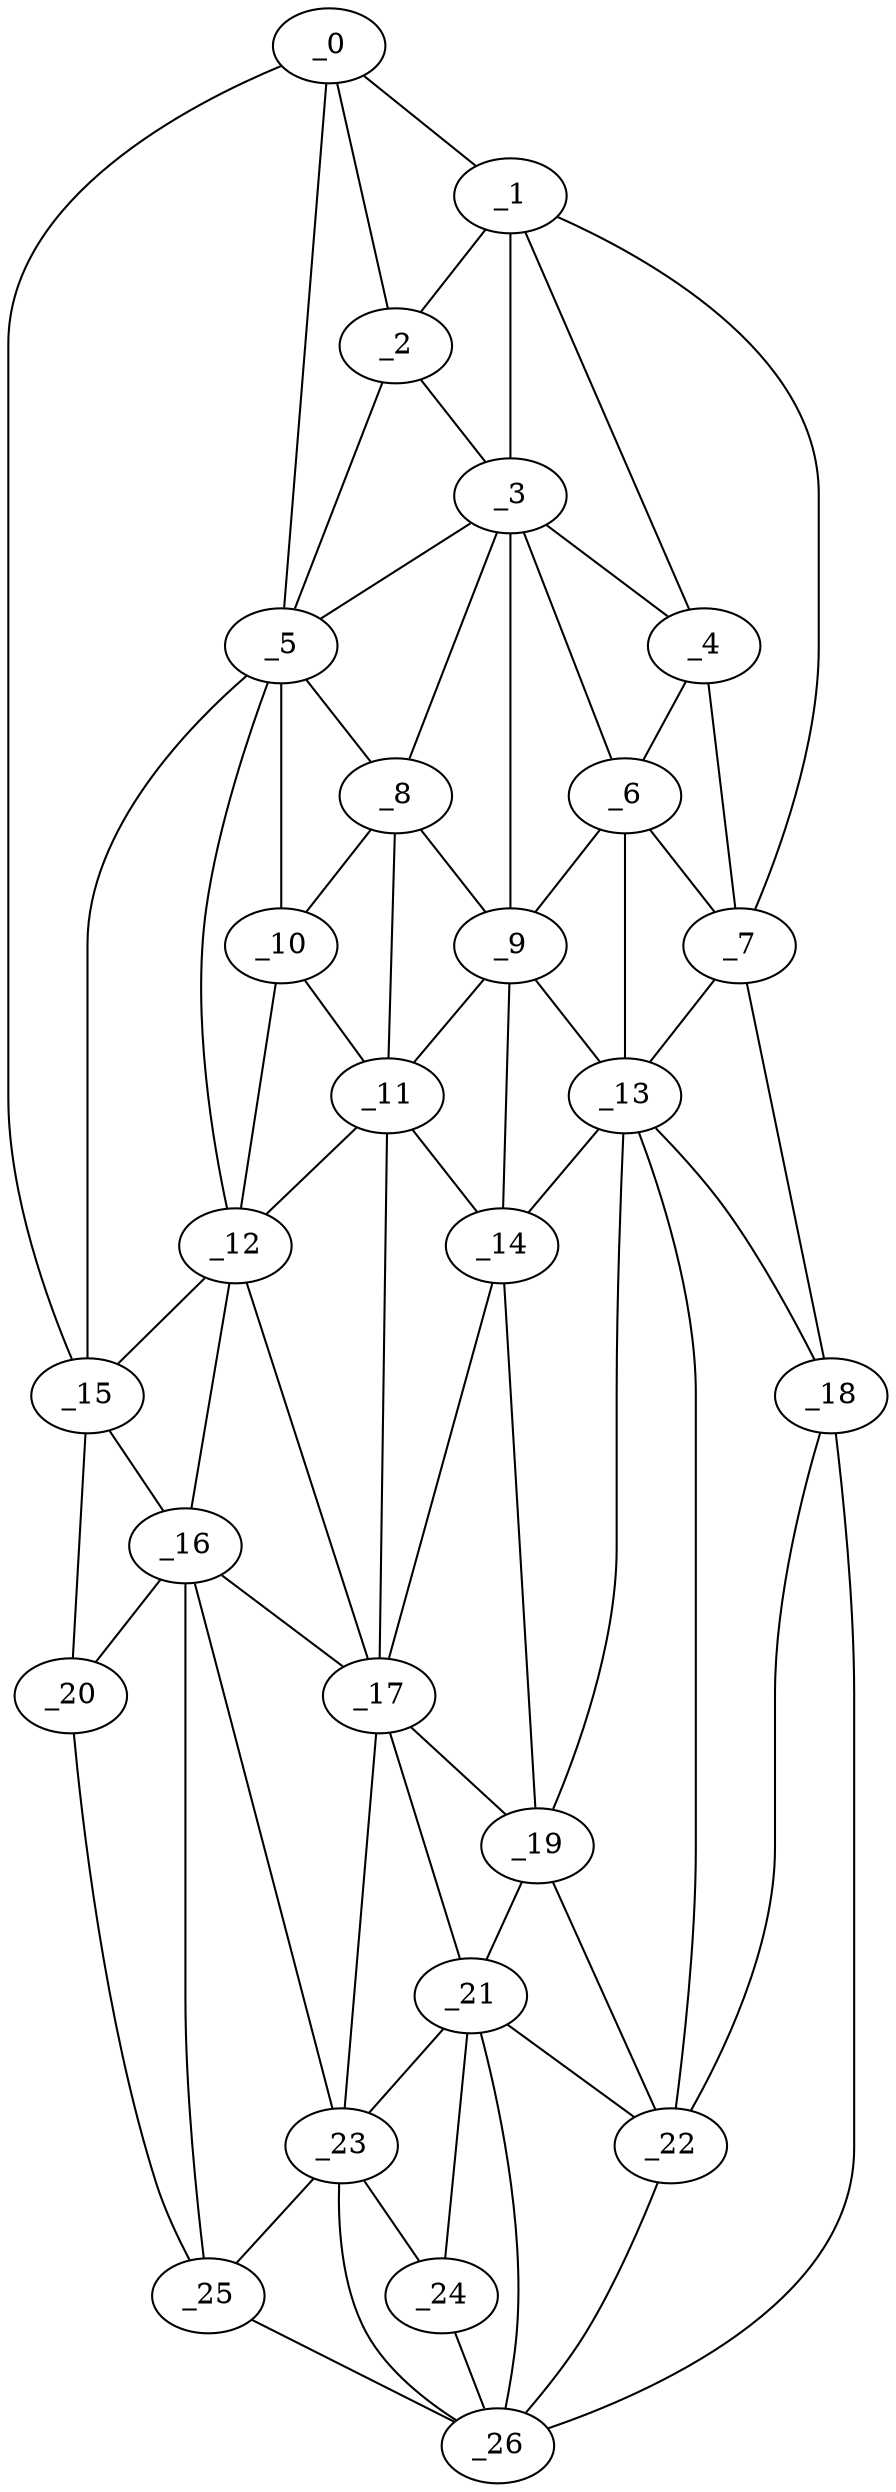 graph "obj30__135.gxl" {
	_0	 [x=28,
		y=95];
	_1	 [x=29,
		y=78];
	_0 -- _1	 [valence=1];
	_2	 [x=29,
		y=89];
	_0 -- _2	 [valence=2];
	_5	 [x=42,
		y=92];
	_0 -- _5	 [valence=2];
	_15	 [x=73,
		y=110];
	_0 -- _15	 [valence=1];
	_1 -- _2	 [valence=2];
	_3	 [x=35,
		y=76];
	_1 -- _3	 [valence=2];
	_4	 [x=38,
		y=68];
	_1 -- _4	 [valence=2];
	_7	 [x=48,
		y=6];
	_1 -- _7	 [valence=1];
	_2 -- _3	 [valence=2];
	_2 -- _5	 [valence=2];
	_3 -- _4	 [valence=2];
	_3 -- _5	 [valence=1];
	_6	 [x=46,
		y=69];
	_3 -- _6	 [valence=1];
	_8	 [x=49,
		y=84];
	_3 -- _8	 [valence=2];
	_9	 [x=51,
		y=77];
	_3 -- _9	 [valence=1];
	_4 -- _6	 [valence=2];
	_4 -- _7	 [valence=2];
	_5 -- _8	 [valence=1];
	_10	 [x=51,
		y=89];
	_5 -- _10	 [valence=2];
	_12	 [x=67,
		y=98];
	_5 -- _12	 [valence=2];
	_5 -- _15	 [valence=1];
	_6 -- _7	 [valence=2];
	_6 -- _9	 [valence=2];
	_13	 [x=72,
		y=60];
	_6 -- _13	 [valence=2];
	_7 -- _13	 [valence=2];
	_18	 [x=80,
		y=8];
	_7 -- _18	 [valence=1];
	_8 -- _9	 [valence=2];
	_8 -- _10	 [valence=1];
	_11	 [x=65,
		y=89];
	_8 -- _11	 [valence=1];
	_9 -- _11	 [valence=2];
	_9 -- _13	 [valence=2];
	_14	 [x=73,
		y=79];
	_9 -- _14	 [valence=1];
	_10 -- _11	 [valence=2];
	_10 -- _12	 [valence=1];
	_11 -- _12	 [valence=1];
	_11 -- _14	 [valence=2];
	_17	 [x=79,
		y=83];
	_11 -- _17	 [valence=2];
	_12 -- _15	 [valence=2];
	_16	 [x=78,
		y=101];
	_12 -- _16	 [valence=2];
	_12 -- _17	 [valence=2];
	_13 -- _14	 [valence=2];
	_13 -- _18	 [valence=2];
	_19	 [x=80,
		y=69];
	_13 -- _19	 [valence=1];
	_22	 [x=89,
		y=48];
	_13 -- _22	 [valence=2];
	_14 -- _17	 [valence=2];
	_14 -- _19	 [valence=2];
	_15 -- _16	 [valence=2];
	_20	 [x=86,
		y=112];
	_15 -- _20	 [valence=1];
	_16 -- _17	 [valence=2];
	_16 -- _20	 [valence=2];
	_23	 [x=93,
		y=83];
	_16 -- _23	 [valence=2];
	_25	 [x=95,
		y=101];
	_16 -- _25	 [valence=2];
	_17 -- _19	 [valence=2];
	_21	 [x=87,
		y=72];
	_17 -- _21	 [valence=2];
	_17 -- _23	 [valence=1];
	_18 -- _22	 [valence=1];
	_26	 [x=100,
		y=66];
	_18 -- _26	 [valence=1];
	_19 -- _21	 [valence=1];
	_19 -- _22	 [valence=1];
	_20 -- _25	 [valence=1];
	_21 -- _22	 [valence=2];
	_21 -- _23	 [valence=2];
	_24	 [x=95,
		y=71];
	_21 -- _24	 [valence=2];
	_21 -- _26	 [valence=1];
	_22 -- _26	 [valence=1];
	_23 -- _24	 [valence=1];
	_23 -- _25	 [valence=2];
	_23 -- _26	 [valence=2];
	_24 -- _26	 [valence=2];
	_25 -- _26	 [valence=1];
}
